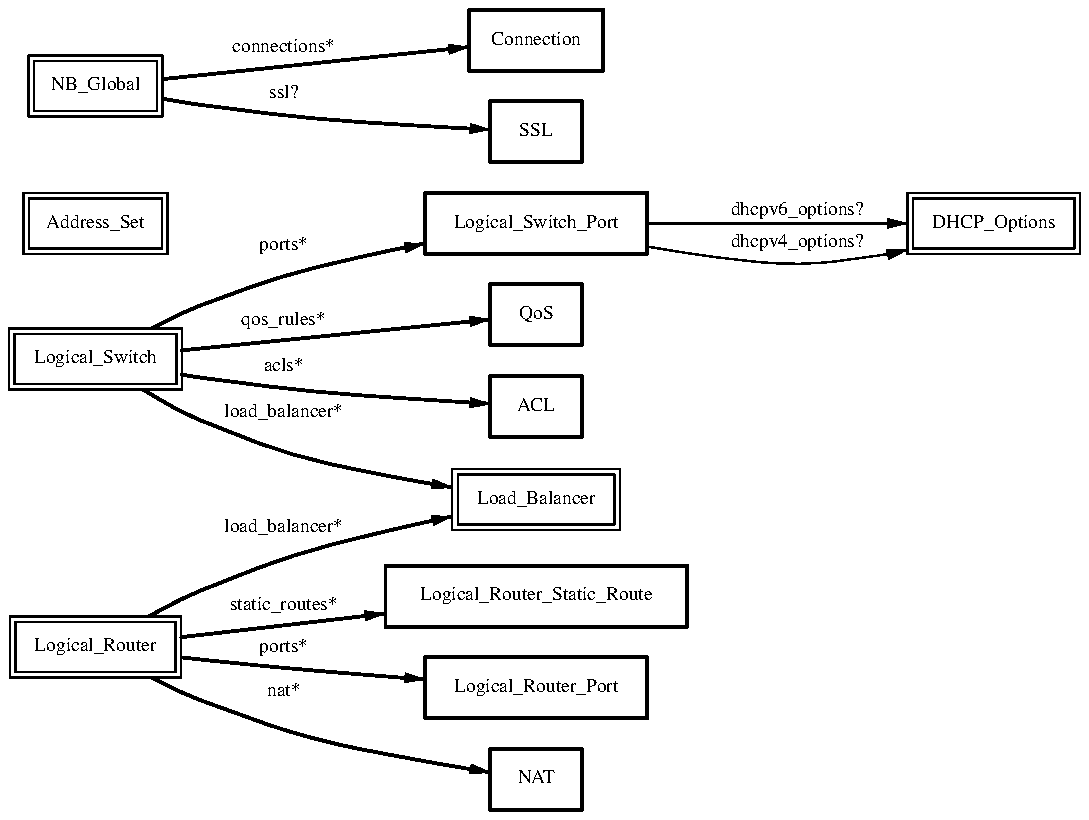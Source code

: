 .ps -3
.PS
linethick = 1;
linethick = 0.5;
box at 2.635568298,1.550869089 wid 0.83898375 height 0.305085 "Load_Balancer"
box at 2.635568298,1.550869089 wid 0.783428194444444 height 0.249529444444444
linethick = 1;
box at 2.635568298,2.932232952 wid 1.110143298 height 0.305085 "Logical_Switch_Port"
linethick = 0.5;
box at 4.923705798,2.932232952 wid 0.864427839 height 0.305085 "DHCP_Options"
box at 4.923705798,2.932232952 wid 0.808872283444444 height 0.249529444444444
linethick = 0.5;
box at 0.4322017161,2.932232952 wid 0.720366702 height 0.305085 "Address_Set"
box at 0.4322017161,2.932232952 wid 0.664811146444445 height 0.249529444444444
linethick = 0.5;
box at 0.4322017161,3.618674202 wid 0.669478524 height 0.305085 "NB_Global"
box at 0.4322017161,3.618674202 wid 0.613922968444444 height 0.249529444444444
linethick = 1;
box at 2.635568298,3.847487952 wid 0.669478524 height 0.305085 "Connection"
linethick = 1;
box at 2.635568298,3.389860452 wid 0.4576275 height 0.305085 "SSL"
linethick = 1;
box at 2.635568298,2.474605452 wid 0.4576275 height 0.305085 "QoS"
linethick = 0.5;
box at 0.4322017161,2.254212048 wid 0.864427839 height 0.305085 "Logical_Switch"
box at 0.4322017161,2.254212048 wid 0.808872283444444 height 0.249529444444444
linethick = 1;
box at 2.635568298,2.016977952 wid 0.4576275 height 0.305085 "ACL"
linethick = 1;
box at 2.635568298,1.0677975 wid 1.508462274 height 0.305085 "Logical_Router_Static_Route"
linethick = 1;
box at 2.635568298,0.61017 wid 1.110143298 height 0.305085 "Logical_Router_Port"
linethick = 0.5;
box at 0.4322017161,0.813539661 wid 0.855946476 height 0.305085 "Logical_Router"
box at 0.4322017161,0.813539661 wid 0.800390920444444 height 0.249529444444444
linethick = 1;
box at 2.635568298,0.1525425 wid 0.4576275 height 0.305085 "NAT"
linethick = 0.5;
spline -> from 3.190945032,2.932232952 to 3.190945032,2.932232952 to 3.589996212,2.932232952 to 4.123040724,2.932232952 to 4.490302047,2.932232952
"dhcpv6_options?" at 3.940660911,2.995751649
linethick = 0.5;
spline -> from 3.1911891,2.816300652 to 3.1911891,2.816300652 to 3.523853784,2.761690437 to 3.956830416,2.718795486 to 4.338979887,2.771209089 to 4.388403657,2.777981976 to 4.439535903,2.78786673 to 4.489996962,2.79945996
"dhcpv4_options?" at 3.940660911,2.834727786
linethick = 1;
spline -> from 0.768020979,3.652904739 to 0.768020979,3.652904739 to 1.180190814,3.696043758 to 1.884326994,3.769752294 to 2.297534118,3.81295233
"connections*" at 1.3728825,3.809352327
linethick = 1;
spline -> from 0.768997251,3.555094488 to 0.768997251,3.555094488 to 0.849844776,3.540999561 to 0.936305865,3.527209719 to 1.016970339,3.516958863 to 1.510719903,3.454050336 to 2.093859372,3.417257085 to 2.405046072,3.400599444
"ssl?" at 1.3728825,3.580538577
linethick = 1;
spline -> from 0.671187,2.101303446 to 0.671187,2.101303446 to 0.773634543,2.038883055 to 0.897804138,1.970544015 to 1.016970339,1.923743976 to 1.409553717,1.769554017 to 1.882191399,1.669486137 to 2.213513709,1.612252191
"load_balancer*" at 1.3728825,1.987262673
linethick = 1;
spline -> from 0.716400597,2.407974888 to 0.716400597,2.407974888 to 0.809878641,2.455751199 to 0.916109238,2.505480054 to 1.016970339,2.542395339 to 1.361350287,2.668334427 to 1.762109943,2.765534508 to 2.07762885,2.831371851
"ports*" at 1.3728825,2.817826077
linethick = 1;
spline -> from 0.864854958,2.296984965 to 0.864854958,2.296984965 to 1.325594325,2.343418902 to 2.043886449,2.415785064 to 2.404618953,2.452151196
"qos_rules*" at 1.3728825,2.444890173
linethick = 1;
spline -> from 0.864854958,2.174889948 to 0.864854958,2.174889948 to 0.915987204,2.166652653 to 0.967607586,2.158964511 to 1.016970339,2.152557726 to 1.510719903,2.088306825 to 2.093859372,2.047974588 to 2.405046072,2.029242369
"acls*" at 1.3728825,2.216076423
linethick = 1;
spline -> from 0.701634483,0.967668603 to 0.701634483,0.967668603 to 0.798407445,1.020509325 to 0.910556691,1.076828016 to 1.016970339,1.118624661 to 1.412909652,1.274340045 to 1.885059198,1.393689297 to 2.215344219,1.467153765
"load_balancer*" at 1.3728825,1.411018125
linethick = 1;
spline -> from 0.862231227,0.862597329 to 0.862231227,0.862597329 to 1.15017045,0.896034645 to 1.539519927,0.941309259 to 1.879262583,0.980848275
"static_routes*" at 1.3728825,1.021180512
linethick = 1;
spline -> from 0.862231227,0.762346398 to 0.862231227,0.762346398 to 0.914339745,0.756488766 to 0.966814365,0.750814185 to 1.016970339,0.745749774 to 1.370014701,0.710115846 to 1.767357405,0.676617513 to 2.078910207,0.651783594
"ports*" at 1.3728825,0.809329488
linethick = 1;
spline -> from 0.71328873,0.660692076 to 0.71328873,0.660692076 to 0.807376944,0.612427629 to 0.914888898,0.5621801295 to 1.016970339,0.5254234887 to 1.498882605,0.3519094458 to 2.091540726,0.2390768094 to 2.406266412,0.1866693081
"nat*" at 1.3728825,0.5889848976
.ps +3
.PE
